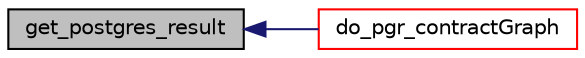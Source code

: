 digraph "get_postgres_result"
{
  edge [fontname="Helvetica",fontsize="10",labelfontname="Helvetica",labelfontsize="10"];
  node [fontname="Helvetica",fontsize="10",shape=record];
  rankdir="LR";
  Node1 [label="get_postgres_result",height=0.2,width=0.4,color="black", fillcolor="grey75", style="filled" fontcolor="black"];
  Node1 -> Node2 [dir="back",color="midnightblue",fontsize="10",style="solid",fontname="Helvetica"];
  Node2 [label="do_pgr_contractGraph",height=0.2,width=0.4,color="red", fillcolor="white", style="filled",URL="$contractGraph__driver_8h.html#a20a03b3811bd108cfc729e9e22a92591"];
}
